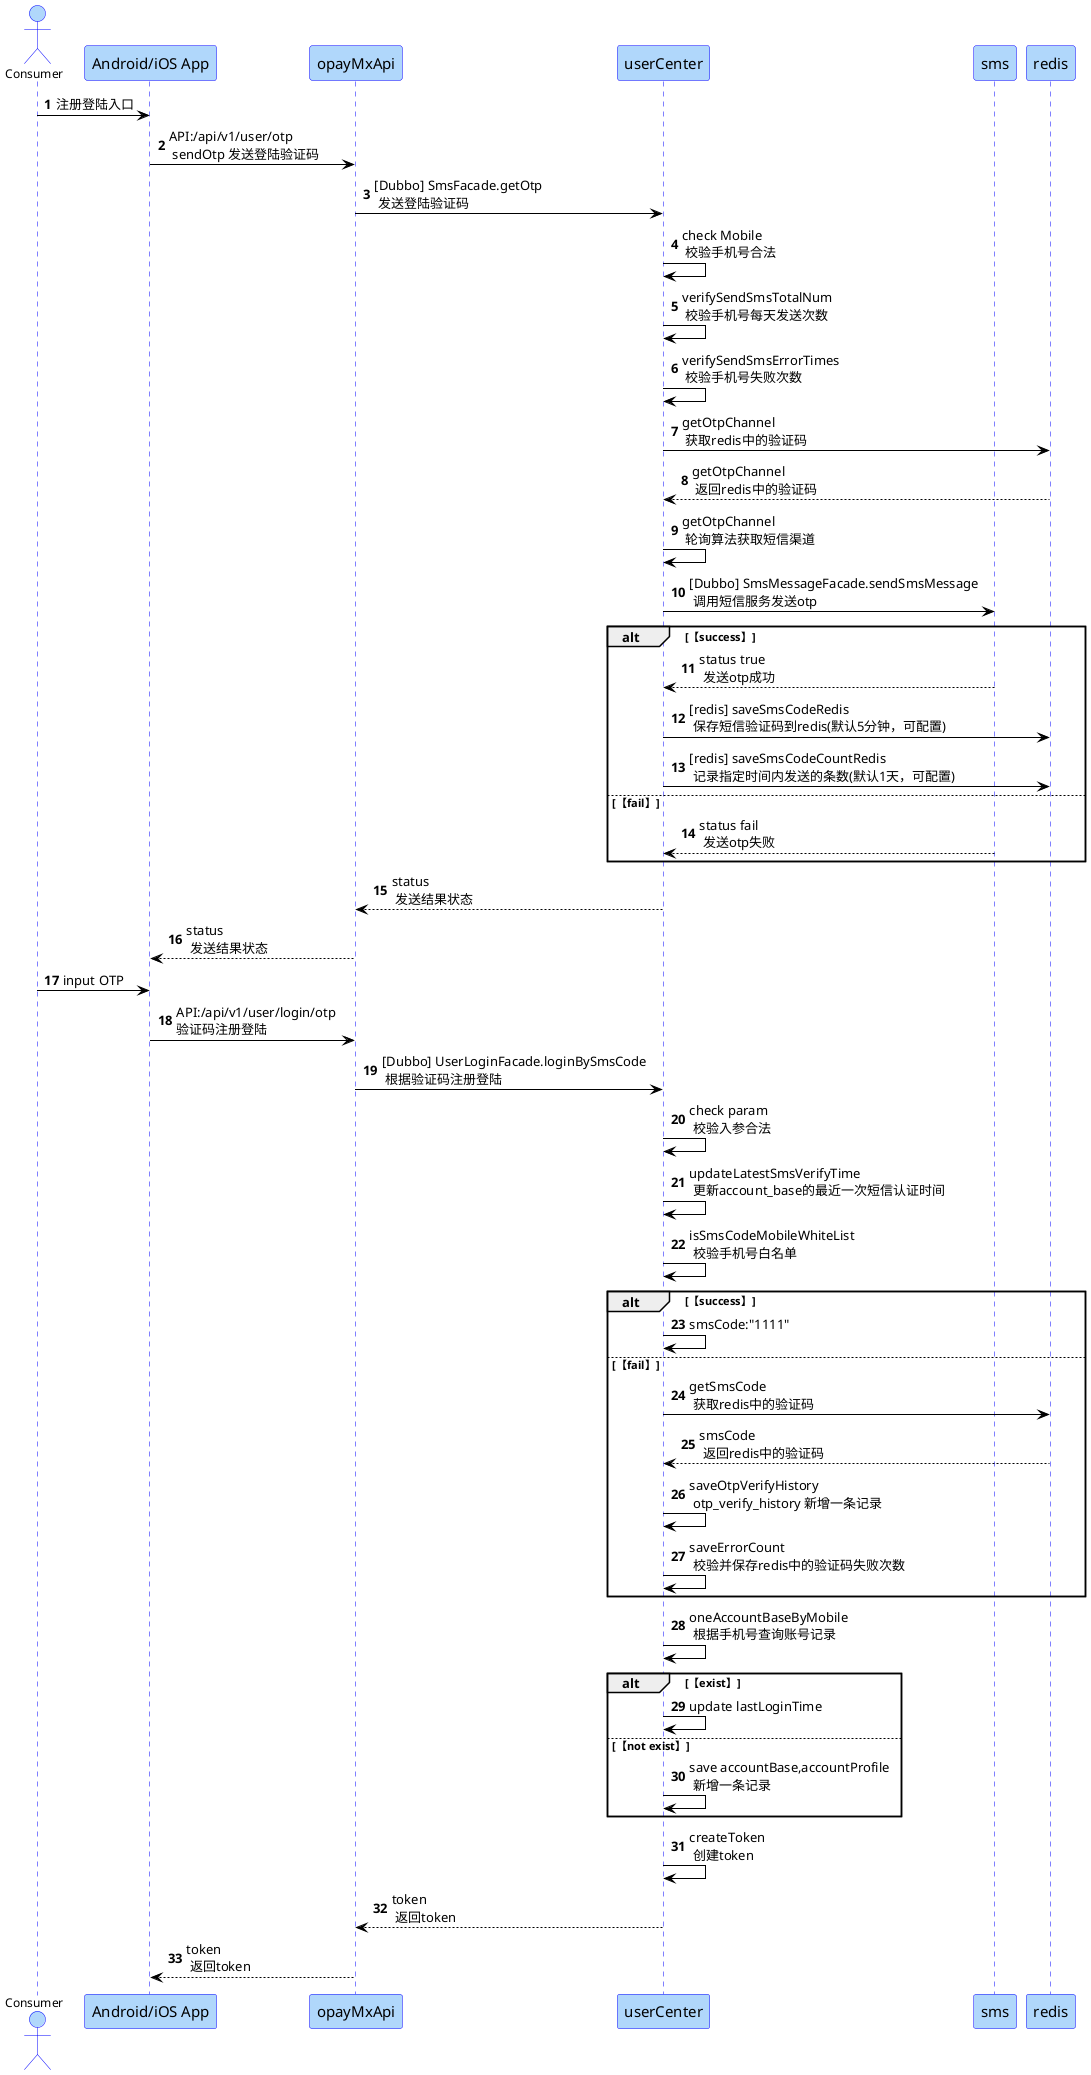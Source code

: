 @startuml
skinparam sequence {
  ArrowColor black
  LifeLineBorderColor blue
  LifeLineBackgroundColor #B0D7FB
  NoteBorderColor blue
  ParticipantBorderColor blue
  ParticipantBackgroundColor #B0D7FB
  ParticipantFontSize   15
  ActorBorderColor blue
  ActorBackgroundColor #B0D7FB
  ActorFontSize 12
}

autonumber

' queue Databus
' box ACQUIRING
actor "Consumer" as consumer
participant "Android/iOS App" as  app
participant "opayMxApi" as  api
participant "userCenter" as userCenter
participant "sms" as  sms
participant "redis" as  redis

consumer->app: 注册登陆入口
app->api: API:/api/v1/user/otp\n sendOtp 发送登陆验证码
api->userCenter:[Dubbo] SmsFacade.getOtp\n 发送登陆验证码
userCenter->userCenter:check Mobile\n 校验手机号合法
userCenter->userCenter:verifySendSmsTotalNum\n 校验手机号每天发送次数
userCenter->userCenter:verifySendSmsErrorTimes\n 校验手机号失败次数
userCenter->redis:getOtpChannel\n 获取redis中的验证码
redis-->userCenter:getOtpChannel\n 返回redis中的验证码
userCenter->userCenter:getOtpChannel\n 轮询算法获取短信渠道
userCenter->sms: [Dubbo] SmsMessageFacade.sendSmsMessage\n 调用短信服务发送otp
alt 【success】
    sms-->userCenter: status true  \n 发送otp成功
    userCenter->redis: [redis] saveSmsCodeRedis\n 保存短信验证码到redis(默认5分钟，可配置)
    userCenter->redis: [redis] saveSmsCodeCountRedis\n 记录指定时间内发送的条数(默认1天，可配置)
else 【fail】
    sms-->userCenter: status fail  \n 发送otp失败
end
userCenter-->api: status \n 发送结果状态
api-->app: status \n 发送结果状态
consumer->app: input OTP
app->api: API:/api/v1/user/login/otp \n验证码注册登陆
api->userCenter:[Dubbo] UserLoginFacade.loginBySmsCode\n 根据验证码注册登陆
userCenter->userCenter:check param\n 校验入参合法
userCenter->userCenter:updateLatestSmsVerifyTime\n 更新account_base的最近一次短信认证时间
userCenter->userCenter:isSmsCodeMobileWhiteList\n 校验手机号白名单
alt 【success】
    userCenter->userCenter: smsCode:"1111"
else 【fail】
    userCenter->redis:getSmsCode\n 获取redis中的验证码
    redis-->userCenter:smsCode\n 返回redis中的验证码
    userCenter->userCenter:saveOtpVerifyHistory\n otp_verify_history 新增一条记录
    userCenter->userCenter:saveErrorCount\n 校验并保存redis中的验证码失败次数
end
userCenter->userCenter:oneAccountBaseByMobile\n 根据手机号查询账号记录
alt 【exist】
    userCenter->userCenter: update lastLoginTime
else 【not exist】
    userCenter->userCenter: save accountBase,accountProfile\n 新增一条记录
end
userCenter->userCenter:createToken\n 创建token
userCenter-->api:token\n 返回token
api-->app:token\n 返回token
@enduml